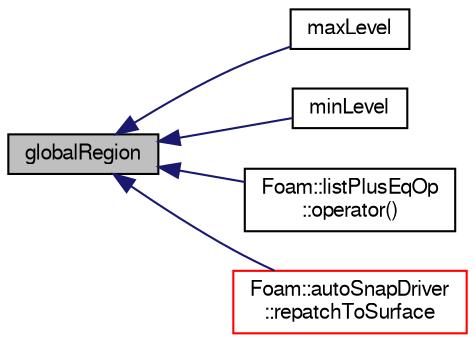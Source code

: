 digraph "globalRegion"
{
  bgcolor="transparent";
  edge [fontname="FreeSans",fontsize="10",labelfontname="FreeSans",labelfontsize="10"];
  node [fontname="FreeSans",fontsize="10",shape=record];
  rankdir="LR";
  Node449 [label="globalRegion",height=0.2,width=0.4,color="black", fillcolor="grey75", style="filled", fontcolor="black"];
  Node449 -> Node450 [dir="back",color="midnightblue",fontsize="10",style="solid",fontname="FreeSans"];
  Node450 [label="maxLevel",height=0.2,width=0.4,color="black",URL="$a24686.html#a69bc689889c6503059f6b938c55e7740",tooltip="Max level for surface and region on surface. "];
  Node449 -> Node451 [dir="back",color="midnightblue",fontsize="10",style="solid",fontname="FreeSans"];
  Node451 [label="minLevel",height=0.2,width=0.4,color="black",URL="$a24686.html#a0bc34ca35bfa491ad463bc8f14ed6908",tooltip="Min level for surface and region on surface. "];
  Node449 -> Node452 [dir="back",color="midnightblue",fontsize="10",style="solid",fontname="FreeSans"];
  Node452 [label="Foam::listPlusEqOp\l::operator()",height=0.2,width=0.4,color="black",URL="$a24626.html#a2bca5855a51bffee2f0fe2aacc4aba10"];
  Node449 -> Node453 [dir="back",color="midnightblue",fontsize="10",style="solid",fontname="FreeSans"];
  Node453 [label="Foam::autoSnapDriver\l::repatchToSurface",height=0.2,width=0.4,color="red",URL="$a24622.html#abf0c9c836463b6164ef331dce238b2fa",tooltip="Repatch faces according to surface nearest the face centre. "];
}
